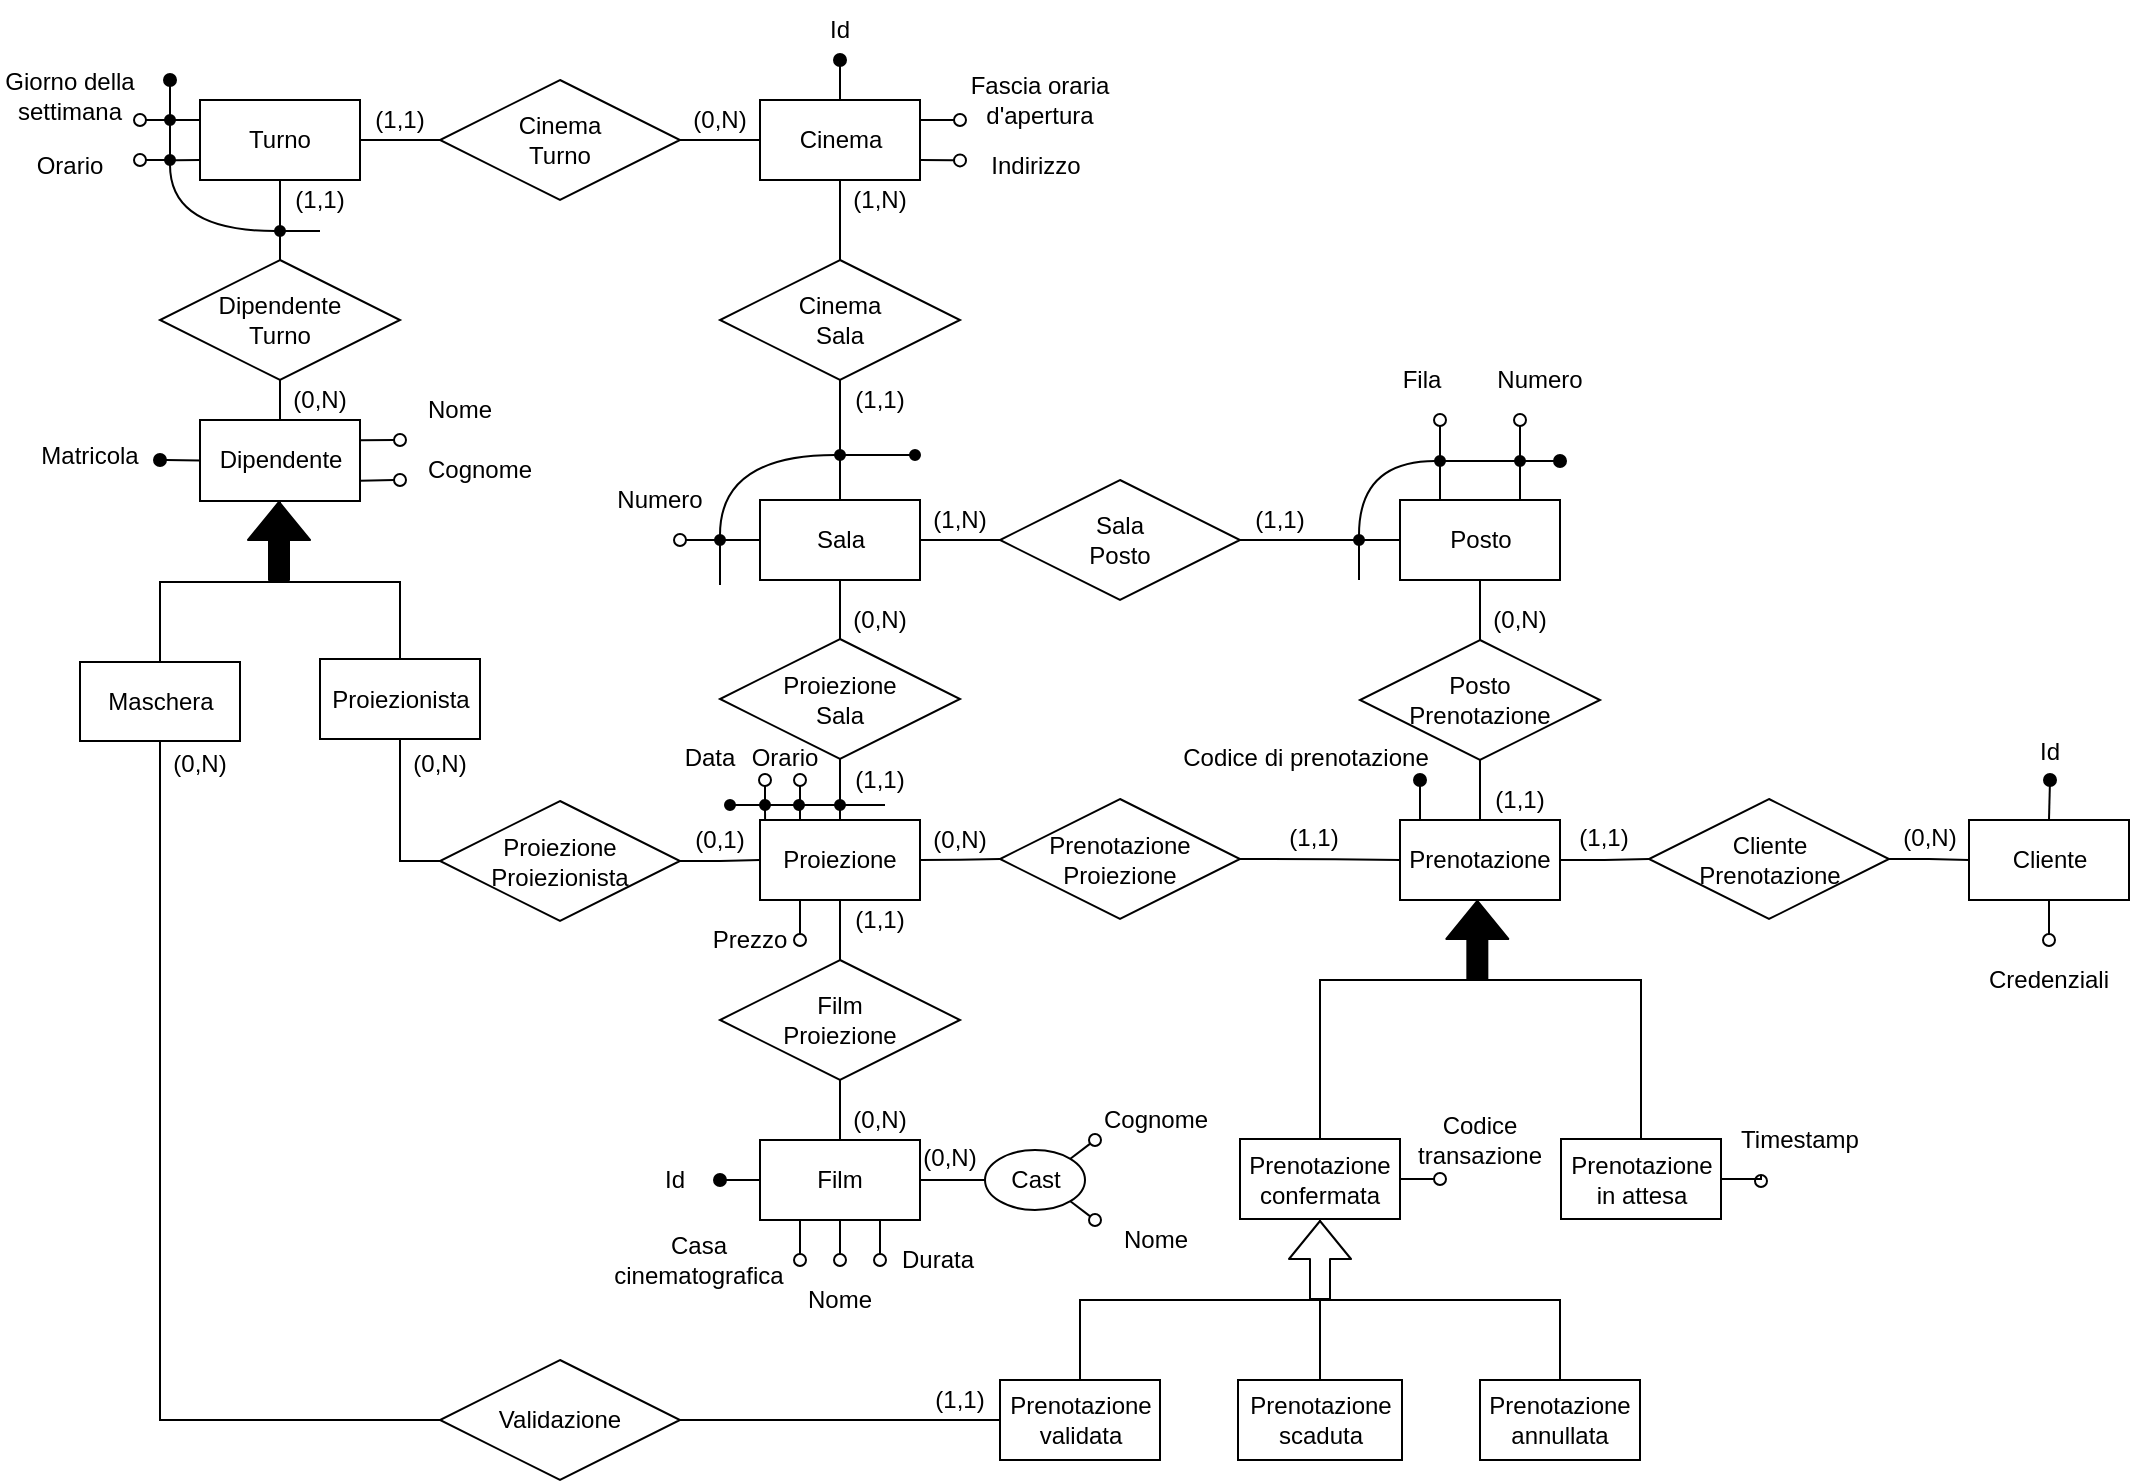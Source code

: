 <mxfile version="16.5.1" type="device"><diagram id="1lqw0WRs7aaWDiczPVCa" name="Page-1"><mxGraphModel dx="918" dy="721" grid="1" gridSize="10" guides="1" tooltips="1" connect="1" arrows="1" fold="1" page="0" pageScale="1" pageWidth="10000" pageHeight="10000" background="none" math="0" shadow="0"><root><mxCell id="0"/><mxCell id="1" parent="0"/><mxCell id="xSopdsPpnrnvoIy82rfR-10" style="orthogonalLoop=1;jettySize=auto;html=1;exitX=0.5;exitY=1;exitDx=0;exitDy=0;entryX=0.5;entryY=0;entryDx=0;entryDy=0;endArrow=none;endFill=0;sketch=0;edgeStyle=orthogonalEdgeStyle;" parent="1" source="xSopdsPpnrnvoIy82rfR-5" target="xSopdsPpnrnvoIy82rfR-7" edge="1"><mxGeometry relative="1" as="geometry"/></mxCell><mxCell id="kXADhl5-Y2eT4AWiYwV3-1" style="edgeStyle=orthogonalEdgeStyle;orthogonalLoop=1;jettySize=auto;html=1;endArrow=oval;endFill=0;sketch=0;rounded=0;exitX=1;exitY=0.25;exitDx=0;exitDy=0;" parent="1" source="xSopdsPpnrnvoIy82rfR-5" edge="1"><mxGeometry relative="1" as="geometry"><mxPoint x="860" y="290" as="targetPoint"/><Array as="points"/></mxGeometry></mxCell><mxCell id="XUvCuoYZsKAZqXuq2xpE-69" style="edgeStyle=none;rounded=0;orthogonalLoop=1;jettySize=auto;html=1;endArrow=oval;endFill=1;strokeColor=#000000;fillColor=#FFFFFF;" parent="1" source="xSopdsPpnrnvoIy82rfR-5" edge="1"><mxGeometry relative="1" as="geometry"><mxPoint x="800" y="260" as="targetPoint"/></mxGeometry></mxCell><mxCell id="XUvCuoYZsKAZqXuq2xpE-71" style="edgeStyle=none;rounded=0;orthogonalLoop=1;jettySize=auto;html=1;exitX=1;exitY=0.75;exitDx=0;exitDy=0;endArrow=oval;endFill=0;strokeColor=#000000;fillColor=#FFFFFF;" parent="1" source="xSopdsPpnrnvoIy82rfR-5" edge="1"><mxGeometry relative="1" as="geometry"><mxPoint x="860" y="310.2" as="targetPoint"/></mxGeometry></mxCell><mxCell id="xSopdsPpnrnvoIy82rfR-5" value="Cinema" style="html=1;sketch=0;" parent="1" vertex="1"><mxGeometry x="760" y="280" width="80" height="40" as="geometry"/></mxCell><mxCell id="xSopdsPpnrnvoIy82rfR-13" style="edgeStyle=orthogonalEdgeStyle;orthogonalLoop=1;jettySize=auto;html=1;exitX=1;exitY=0.5;exitDx=0;exitDy=0;endArrow=none;endFill=0;sketch=0;" parent="1" source="xSopdsPpnrnvoIy82rfR-6" target="xSopdsPpnrnvoIy82rfR-8" edge="1"><mxGeometry relative="1" as="geometry"/></mxCell><mxCell id="xSopdsPpnrnvoIy82rfR-17" style="edgeStyle=orthogonalEdgeStyle;orthogonalLoop=1;jettySize=auto;html=1;exitX=0;exitY=0.5;exitDx=0;exitDy=0;endArrow=oval;endFill=0;sketch=0;rounded=0;" parent="1" source="xSopdsPpnrnvoIy82rfR-6" edge="1"><mxGeometry relative="1" as="geometry"><mxPoint x="720" y="500" as="targetPoint"/></mxGeometry></mxCell><mxCell id="xSopdsPpnrnvoIy82rfR-53" style="edgeStyle=orthogonalEdgeStyle;orthogonalLoop=1;jettySize=auto;html=1;exitX=0.5;exitY=1;exitDx=0;exitDy=0;entryX=0.5;entryY=0;entryDx=0;entryDy=0;endArrow=none;endFill=0;sketch=0;rounded=0;" parent="1" source="xSopdsPpnrnvoIy82rfR-6" target="xSopdsPpnrnvoIy82rfR-52" edge="1"><mxGeometry relative="1" as="geometry"/></mxCell><mxCell id="xSopdsPpnrnvoIy82rfR-6" value="Sala" style="html=1;sketch=0;" parent="1" vertex="1"><mxGeometry x="760" y="480" width="80" height="40" as="geometry"/></mxCell><mxCell id="xSopdsPpnrnvoIy82rfR-7" value="Cinema&lt;br&gt;Sala" style="rhombus;whiteSpace=wrap;html=1;sketch=0;" parent="1" vertex="1"><mxGeometry x="740" y="360" width="120" height="60" as="geometry"/></mxCell><mxCell id="xSopdsPpnrnvoIy82rfR-14" style="edgeStyle=orthogonalEdgeStyle;orthogonalLoop=1;jettySize=auto;html=1;exitX=1;exitY=0.5;exitDx=0;exitDy=0;endArrow=none;endFill=0;sketch=0;rounded=0;" parent="1" source="j7TaqIWnc3uR9Nywzq0r-38" target="xSopdsPpnrnvoIy82rfR-9" edge="1"><mxGeometry relative="1" as="geometry"><Array as="points"><mxPoint x="1060" y="500"/><mxPoint x="1060" y="500"/></Array></mxGeometry></mxCell><mxCell id="j7TaqIWnc3uR9Nywzq0r-98" style="edgeStyle=orthogonalEdgeStyle;orthogonalLoop=1;jettySize=auto;html=1;entryX=0;entryY=0.5;entryDx=0;entryDy=0;startArrow=none;startFill=0;endArrow=none;endFill=0;endSize=6;fillColor=#000000;sketch=0;rounded=0;" parent="1" source="xSopdsPpnrnvoIy82rfR-8" target="j7TaqIWnc3uR9Nywzq0r-38" edge="1"><mxGeometry relative="1" as="geometry"/></mxCell><mxCell id="xSopdsPpnrnvoIy82rfR-8" value="Sala&lt;br&gt;Posto" style="rhombus;whiteSpace=wrap;html=1;sketch=0;" parent="1" vertex="1"><mxGeometry x="880" y="470" width="120" height="60" as="geometry"/></mxCell><mxCell id="XUvCuoYZsKAZqXuq2xpE-81" style="edgeStyle=none;rounded=0;orthogonalLoop=1;jettySize=auto;html=1;exitX=0.75;exitY=0;exitDx=0;exitDy=0;entryX=0.5;entryY=1;entryDx=0;entryDy=0;endArrow=none;endFill=0;strokeColor=#000000;fillColor=#FFFFFF;" parent="1" source="xSopdsPpnrnvoIy82rfR-9" target="XUvCuoYZsKAZqXuq2xpE-80" edge="1"><mxGeometry relative="1" as="geometry"/></mxCell><mxCell id="xSopdsPpnrnvoIy82rfR-9" value="Posto" style="html=1;sketch=0;" parent="1" vertex="1"><mxGeometry x="1080" y="480" width="80" height="40" as="geometry"/></mxCell><mxCell id="xSopdsPpnrnvoIy82rfR-16" value="Fascia oraria d'apertura" style="text;html=1;strokeColor=none;fillColor=none;align=center;verticalAlign=middle;whiteSpace=wrap;sketch=0;" parent="1" vertex="1"><mxGeometry x="860" y="270" width="80" height="20" as="geometry"/></mxCell><mxCell id="xSopdsPpnrnvoIy82rfR-18" value="Numero" style="text;html=1;strokeColor=none;fillColor=none;align=center;verticalAlign=middle;whiteSpace=wrap;sketch=0;" parent="1" vertex="1"><mxGeometry x="690" y="470" width="40" height="20" as="geometry"/></mxCell><mxCell id="xSopdsPpnrnvoIy82rfR-62" style="edgeStyle=orthogonalEdgeStyle;orthogonalLoop=1;jettySize=auto;html=1;exitX=0.5;exitY=1;exitDx=0;exitDy=0;endArrow=oval;endFill=0;sketch=0;rounded=0;" parent="1" source="xSopdsPpnrnvoIy82rfR-19" edge="1"><mxGeometry relative="1" as="geometry"><mxPoint x="800" y="860" as="targetPoint"/></mxGeometry></mxCell><mxCell id="xSopdsPpnrnvoIy82rfR-69" style="edgeStyle=orthogonalEdgeStyle;orthogonalLoop=1;jettySize=auto;html=1;exitX=0.25;exitY=1;exitDx=0;exitDy=0;endArrow=oval;endFill=0;sketch=0;rounded=0;" parent="1" source="xSopdsPpnrnvoIy82rfR-19" edge="1"><mxGeometry relative="1" as="geometry"><mxPoint x="780" y="860" as="targetPoint"/></mxGeometry></mxCell><mxCell id="j7TaqIWnc3uR9Nywzq0r-116" style="edgeStyle=orthogonalEdgeStyle;orthogonalLoop=1;jettySize=auto;html=1;exitX=0.75;exitY=1;exitDx=0;exitDy=0;startArrow=none;startFill=0;endArrow=oval;endFill=0;endSize=6;fillColor=#000000;sketch=0;rounded=0;" parent="1" source="xSopdsPpnrnvoIy82rfR-19" edge="1"><mxGeometry relative="1" as="geometry"><mxPoint x="820" y="860" as="targetPoint"/><Array as="points"/></mxGeometry></mxCell><mxCell id="XUvCuoYZsKAZqXuq2xpE-64" style="edgeStyle=none;rounded=0;orthogonalLoop=1;jettySize=auto;html=1;endArrow=oval;endFill=1;strokeColor=#000000;fillColor=#FFFFFF;" parent="1" source="xSopdsPpnrnvoIy82rfR-19" edge="1"><mxGeometry relative="1" as="geometry"><mxPoint x="740" y="820" as="targetPoint"/></mxGeometry></mxCell><mxCell id="xSopdsPpnrnvoIy82rfR-19" value="Film" style="whiteSpace=wrap;html=1;sketch=0;" parent="1" vertex="1"><mxGeometry x="760" y="800" width="80" height="40" as="geometry"/></mxCell><mxCell id="xSopdsPpnrnvoIy82rfR-25" value="Prezzo" style="text;html=1;strokeColor=none;fillColor=none;align=center;verticalAlign=middle;whiteSpace=wrap;sketch=0;" parent="1" vertex="1"><mxGeometry x="735" y="690" width="40" height="20" as="geometry"/></mxCell><mxCell id="xSopdsPpnrnvoIy82rfR-27" value="Data" style="text;html=1;strokeColor=none;fillColor=none;align=center;verticalAlign=middle;whiteSpace=wrap;sketch=0;" parent="1" vertex="1"><mxGeometry x="720" y="598.5" width="30" height="20" as="geometry"/></mxCell><mxCell id="xSopdsPpnrnvoIy82rfR-29" value="(1,N)" style="text;html=1;strokeColor=none;fillColor=none;align=center;verticalAlign=middle;whiteSpace=wrap;sketch=0;" parent="1" vertex="1"><mxGeometry x="800" y="320" width="40" height="20" as="geometry"/></mxCell><mxCell id="xSopdsPpnrnvoIy82rfR-30" value="(1,N)" style="text;html=1;strokeColor=none;fillColor=none;align=center;verticalAlign=middle;whiteSpace=wrap;sketch=0;" parent="1" vertex="1"><mxGeometry x="840" y="480" width="40" height="20" as="geometry"/></mxCell><mxCell id="xSopdsPpnrnvoIy82rfR-31" value="(1,1)" style="text;html=1;strokeColor=none;fillColor=none;align=center;verticalAlign=middle;whiteSpace=wrap;sketch=0;" parent="1" vertex="1"><mxGeometry x="1000" y="480" width="40" height="20" as="geometry"/></mxCell><mxCell id="xSopdsPpnrnvoIy82rfR-32" value="(0,N)" style="text;html=1;strokeColor=none;fillColor=none;align=center;verticalAlign=middle;whiteSpace=wrap;sketch=0;" parent="1" vertex="1"><mxGeometry x="800" y="780" width="40" height="20" as="geometry"/></mxCell><mxCell id="xSopdsPpnrnvoIy82rfR-33" value="(0,N)" style="text;html=1;strokeColor=none;fillColor=none;align=center;verticalAlign=middle;whiteSpace=wrap;sketch=0;" parent="1" vertex="1"><mxGeometry x="800" y="530" width="40" height="20" as="geometry"/></mxCell><mxCell id="narDt6vrmiZYORDsAgDX-24" style="edgeStyle=orthogonalEdgeStyle;orthogonalLoop=1;jettySize=auto;html=1;startSize=6;endArrow=oval;endFill=1;endSize=6;fillColor=#000000;sketch=0;rounded=0;" parent="1" source="xSopdsPpnrnvoIy82rfR-34" edge="1"><mxGeometry relative="1" as="geometry"><mxPoint x="1090" y="620" as="targetPoint"/><Array as="points"><mxPoint x="1090" y="630"/><mxPoint x="1090" y="630"/></Array></mxGeometry></mxCell><mxCell id="O3717cqS2uT274WOSJo--23" style="edgeStyle=orthogonalEdgeStyle;curved=1;rounded=0;orthogonalLoop=1;jettySize=auto;html=1;entryX=0.5;entryY=1;entryDx=0;entryDy=0;endArrow=none;endFill=0;" parent="1" source="xSopdsPpnrnvoIy82rfR-34" target="O3717cqS2uT274WOSJo--22" edge="1"><mxGeometry relative="1" as="geometry"/></mxCell><mxCell id="vEqM63-Vayi4ytA29xNb-20" style="edgeStyle=orthogonalEdgeStyle;rounded=0;orthogonalLoop=1;jettySize=auto;html=1;endArrow=oval;endFill=0;exitX=1;exitY=0.5;exitDx=0;exitDy=0;" parent="1" source="O3717cqS2uT274WOSJo--25" edge="1"><mxGeometry relative="1" as="geometry"><mxPoint x="1100" y="820" as="targetPoint"/></mxGeometry></mxCell><mxCell id="UN6YQWYy0GDo5C--gWc4-5" style="edgeStyle=orthogonalEdgeStyle;rounded=0;orthogonalLoop=1;jettySize=auto;html=1;entryX=0;entryY=0.5;entryDx=0;entryDy=0;endArrow=none;endFill=0;" parent="1" source="xSopdsPpnrnvoIy82rfR-34" target="UN6YQWYy0GDo5C--gWc4-2" edge="1"><mxGeometry relative="1" as="geometry"/></mxCell><mxCell id="xSopdsPpnrnvoIy82rfR-34" value="Prenotazione" style="whiteSpace=wrap;html=1;sketch=0;" parent="1" vertex="1"><mxGeometry x="1080" y="640" width="80" height="40" as="geometry"/></mxCell><mxCell id="xSopdsPpnrnvoIy82rfR-56" style="edgeStyle=orthogonalEdgeStyle;orthogonalLoop=1;jettySize=auto;html=1;exitX=0.5;exitY=1;exitDx=0;exitDy=0;entryX=0.5;entryY=0;entryDx=0;entryDy=0;endArrow=none;endFill=0;sketch=0;rounded=0;startArrow=none;" parent="1" source="xSopdsPpnrnvoIy82rfR-36" target="xSopdsPpnrnvoIy82rfR-55" edge="1"><mxGeometry relative="1" as="geometry"><mxPoint x="800" y="690" as="sourcePoint"/></mxGeometry></mxCell><mxCell id="j7TaqIWnc3uR9Nywzq0r-130" style="edgeStyle=none;orthogonalLoop=1;jettySize=auto;html=1;startArrow=none;startFill=0;endArrow=oval;endFill=0;endSize=6;fillColor=#000000;sketch=0;rounded=0;exitX=0.25;exitY=1;exitDx=0;exitDy=0;" parent="1" source="xSopdsPpnrnvoIy82rfR-36" edge="1"><mxGeometry relative="1" as="geometry"><mxPoint x="780" y="700" as="targetPoint"/><mxPoint x="742.5" y="710" as="sourcePoint"/></mxGeometry></mxCell><mxCell id="j7TaqIWnc3uR9Nywzq0r-131" style="edgeStyle=none;orthogonalLoop=1;jettySize=auto;html=1;exitX=0.25;exitY=0;exitDx=0;exitDy=0;startArrow=none;startFill=0;endArrow=oval;endFill=0;endSize=6;fillColor=#000000;sketch=0;rounded=0;" parent="1" source="xSopdsPpnrnvoIy82rfR-36" edge="1"><mxGeometry relative="1" as="geometry"><mxPoint x="780" y="620" as="targetPoint"/><mxPoint x="840" y="672" as="sourcePoint"/></mxGeometry></mxCell><mxCell id="O3717cqS2uT274WOSJo--20" style="edgeStyle=orthogonalEdgeStyle;curved=1;rounded=0;orthogonalLoop=1;jettySize=auto;html=1;entryX=0;entryY=0.5;entryDx=0;entryDy=0;endArrow=none;endFill=0;" parent="1" source="xSopdsPpnrnvoIy82rfR-36" target="O3717cqS2uT274WOSJo--19" edge="1"><mxGeometry relative="1" as="geometry"/></mxCell><mxCell id="xSopdsPpnrnvoIy82rfR-36" value="Proiezione" style="whiteSpace=wrap;html=1;sketch=0;" parent="1" vertex="1"><mxGeometry x="760" y="640" width="80" height="40" as="geometry"/></mxCell><mxCell id="xSopdsPpnrnvoIy82rfR-46" value="Fila" style="text;html=1;strokeColor=none;fillColor=none;align=center;verticalAlign=middle;whiteSpace=wrap;sketch=0;" parent="1" vertex="1"><mxGeometry x="1070.5" y="410" width="40" height="20" as="geometry"/></mxCell><mxCell id="xSopdsPpnrnvoIy82rfR-47" value="Numero" style="text;html=1;strokeColor=none;fillColor=none;align=center;verticalAlign=middle;whiteSpace=wrap;sketch=0;" parent="1" vertex="1"><mxGeometry x="1130" y="410" width="40" height="20" as="geometry"/></mxCell><mxCell id="xSopdsPpnrnvoIy82rfR-54" style="edgeStyle=orthogonalEdgeStyle;orthogonalLoop=1;jettySize=auto;html=1;exitX=0.5;exitY=1;exitDx=0;exitDy=0;entryX=0.5;entryY=0;entryDx=0;entryDy=0;endArrow=none;endFill=0;sketch=0;rounded=0;startArrow=none;" parent="1" source="O3717cqS2uT274WOSJo--3" target="xSopdsPpnrnvoIy82rfR-36" edge="1"><mxGeometry relative="1" as="geometry"/></mxCell><mxCell id="xSopdsPpnrnvoIy82rfR-52" value="Proiezione&lt;br&gt;Sala" style="rhombus;whiteSpace=wrap;html=1;sketch=0;" parent="1" vertex="1"><mxGeometry x="740" y="549.5" width="120" height="60" as="geometry"/></mxCell><mxCell id="xSopdsPpnrnvoIy82rfR-57" style="edgeStyle=orthogonalEdgeStyle;orthogonalLoop=1;jettySize=auto;html=1;exitX=0.5;exitY=1;exitDx=0;exitDy=0;entryX=0.5;entryY=0;entryDx=0;entryDy=0;endArrow=none;endFill=0;sketch=0;rounded=0;" parent="1" source="xSopdsPpnrnvoIy82rfR-55" target="xSopdsPpnrnvoIy82rfR-19" edge="1"><mxGeometry relative="1" as="geometry"/></mxCell><mxCell id="xSopdsPpnrnvoIy82rfR-55" value="Film&lt;br&gt;Proiezione" style="rhombus;whiteSpace=wrap;html=1;sketch=0;" parent="1" vertex="1"><mxGeometry x="740" y="710" width="120" height="60" as="geometry"/></mxCell><mxCell id="xSopdsPpnrnvoIy82rfR-65" value="Durata" style="text;html=1;strokeColor=none;fillColor=none;align=center;verticalAlign=middle;whiteSpace=wrap;sketch=0;" parent="1" vertex="1"><mxGeometry x="828.75" y="850" width="40" height="20" as="geometry"/></mxCell><mxCell id="xSopdsPpnrnvoIy82rfR-67" value="Nome" style="text;html=1;strokeColor=none;fillColor=none;align=center;verticalAlign=middle;whiteSpace=wrap;sketch=0;" parent="1" vertex="1"><mxGeometry x="780" y="870" width="40" height="20" as="geometry"/></mxCell><mxCell id="xSopdsPpnrnvoIy82rfR-68" value="Nome" style="text;html=1;strokeColor=none;fillColor=none;align=center;verticalAlign=middle;whiteSpace=wrap;sketch=0;" parent="1" vertex="1"><mxGeometry x="937.5" y="840" width="40" height="20" as="geometry"/></mxCell><mxCell id="xSopdsPpnrnvoIy82rfR-71" value="Casa cinematografica&lt;br&gt;" style="text;html=1;strokeColor=none;fillColor=none;align=center;verticalAlign=middle;whiteSpace=wrap;sketch=0;" parent="1" vertex="1"><mxGeometry x="682.5" y="850" width="92.5" height="20" as="geometry"/></mxCell><mxCell id="XUvCuoYZsKAZqXuq2xpE-18" style="edgeStyle=orthogonalEdgeStyle;rounded=0;orthogonalLoop=1;jettySize=auto;html=1;entryX=0.5;entryY=1;entryDx=0;entryDy=0;endArrow=none;endFill=0;strokeColor=#000000;fillColor=#FFFFFF;" parent="1" source="xSopdsPpnrnvoIy82rfR-74" target="xSopdsPpnrnvoIy82rfR-96" edge="1"><mxGeometry relative="1" as="geometry"><Array as="points"><mxPoint x="580" y="521"/><mxPoint x="520" y="521"/></Array></mxGeometry></mxCell><mxCell id="vEqM63-Vayi4ytA29xNb-11" style="edgeStyle=orthogonalEdgeStyle;rounded=0;orthogonalLoop=1;jettySize=auto;html=1;entryX=0;entryY=0.5;entryDx=0;entryDy=0;endArrow=none;endFill=0;" parent="1" source="xSopdsPpnrnvoIy82rfR-74" target="xSopdsPpnrnvoIy82rfR-75" edge="1"><mxGeometry relative="1" as="geometry"><Array as="points"><mxPoint x="580" y="661"/></Array></mxGeometry></mxCell><mxCell id="xSopdsPpnrnvoIy82rfR-74" value="Proiezionista" style="html=1;sketch=0;" parent="1" vertex="1"><mxGeometry x="540" y="559.5" width="80" height="40" as="geometry"/></mxCell><mxCell id="xSopdsPpnrnvoIy82rfR-77" style="edgeStyle=orthogonalEdgeStyle;orthogonalLoop=1;jettySize=auto;html=1;entryX=0;entryY=0.5;entryDx=0;entryDy=0;endArrow=none;endFill=0;sketch=0;rounded=0;" parent="1" source="xSopdsPpnrnvoIy82rfR-75" target="xSopdsPpnrnvoIy82rfR-36" edge="1"><mxGeometry relative="1" as="geometry"/></mxCell><mxCell id="xSopdsPpnrnvoIy82rfR-75" value="Proiezione&lt;br&gt;Proiezionista" style="rhombus;whiteSpace=wrap;html=1;sketch=0;" parent="1" vertex="1"><mxGeometry x="600" y="630.5" width="120" height="60" as="geometry"/></mxCell><mxCell id="xSopdsPpnrnvoIy82rfR-80" style="edgeStyle=orthogonalEdgeStyle;orthogonalLoop=1;jettySize=auto;html=1;entryX=0;entryY=0.5;entryDx=0;entryDy=0;endArrow=none;endFill=0;sketch=0;rounded=0;exitX=0.5;exitY=1;exitDx=0;exitDy=0;" parent="1" source="xSopdsPpnrnvoIy82rfR-78" target="xSopdsPpnrnvoIy82rfR-79" edge="1"><mxGeometry relative="1" as="geometry"><Array as="points"><mxPoint x="460" y="940"/></Array></mxGeometry></mxCell><mxCell id="narDt6vrmiZYORDsAgDX-6" style="edgeStyle=orthogonalEdgeStyle;orthogonalLoop=1;jettySize=auto;html=1;entryX=0.5;entryY=1;entryDx=0;entryDy=0;endArrow=none;endFill=0;sketch=0;rounded=0;" parent="1" source="xSopdsPpnrnvoIy82rfR-78" target="xSopdsPpnrnvoIy82rfR-96" edge="1"><mxGeometry relative="1" as="geometry"><Array as="points"><mxPoint x="460" y="521"/><mxPoint x="520" y="521"/></Array></mxGeometry></mxCell><mxCell id="xSopdsPpnrnvoIy82rfR-78" value="Maschera" style="html=1;sketch=0;" parent="1" vertex="1"><mxGeometry x="420" y="561" width="80" height="39.5" as="geometry"/></mxCell><mxCell id="narDt6vrmiZYORDsAgDX-23" style="edgeStyle=orthogonalEdgeStyle;orthogonalLoop=1;jettySize=auto;html=1;entryX=0;entryY=0.5;entryDx=0;entryDy=0;startSize=6;endArrow=none;endFill=0;endSize=6;fillColor=#000000;sketch=0;rounded=0;" parent="1" source="xSopdsPpnrnvoIy82rfR-79" target="j7TaqIWnc3uR9Nywzq0r-56" edge="1"><mxGeometry relative="1" as="geometry"/></mxCell><mxCell id="xSopdsPpnrnvoIy82rfR-79" value="Validazione" style="rhombus;whiteSpace=wrap;html=1;sketch=0;" parent="1" vertex="1"><mxGeometry x="600" y="910" width="120" height="60" as="geometry"/></mxCell><mxCell id="XUvCuoYZsKAZqXuq2xpE-32" style="edgeStyle=none;rounded=0;orthogonalLoop=1;jettySize=auto;html=1;exitX=1;exitY=0.25;exitDx=0;exitDy=0;endArrow=oval;endFill=0;strokeColor=#000000;fillColor=#FFFFFF;" parent="1" source="xSopdsPpnrnvoIy82rfR-96" edge="1"><mxGeometry relative="1" as="geometry"><mxPoint x="580" y="450" as="targetPoint"/></mxGeometry></mxCell><mxCell id="XUvCuoYZsKAZqXuq2xpE-33" style="edgeStyle=none;rounded=0;orthogonalLoop=1;jettySize=auto;html=1;exitX=1;exitY=0.75;exitDx=0;exitDy=0;endArrow=oval;endFill=0;strokeColor=#000000;fillColor=#FFFFFF;" parent="1" source="xSopdsPpnrnvoIy82rfR-96" edge="1"><mxGeometry relative="1" as="geometry"><mxPoint x="580" y="470" as="targetPoint"/></mxGeometry></mxCell><mxCell id="XUvCuoYZsKAZqXuq2xpE-36" style="edgeStyle=none;rounded=0;orthogonalLoop=1;jettySize=auto;html=1;exitX=0;exitY=0.5;exitDx=0;exitDy=0;endArrow=oval;endFill=1;strokeColor=#000000;fillColor=#FFFFFF;" parent="1" source="xSopdsPpnrnvoIy82rfR-96" edge="1"><mxGeometry relative="1" as="geometry"><mxPoint x="460" y="460" as="targetPoint"/></mxGeometry></mxCell><mxCell id="xSopdsPpnrnvoIy82rfR-96" value="Dipendente" style="html=1;sketch=0;" parent="1" vertex="1"><mxGeometry x="480" y="440" width="80" height="40.5" as="geometry"/></mxCell><mxCell id="xSopdsPpnrnvoIy82rfR-97" value="" style="shape=flexArrow;endArrow=classic;html=1;entryX=0.5;entryY=1;entryDx=0;entryDy=0;endSize=6;startSize=6;fillColor=#000000;sketch=0;" parent="1" edge="1"><mxGeometry width="50" height="50" relative="1" as="geometry"><mxPoint x="519.5" y="520.5" as="sourcePoint"/><mxPoint x="519.5" y="480.5" as="targetPoint"/></mxGeometry></mxCell><mxCell id="xSopdsPpnrnvoIy82rfR-103" style="edgeStyle=orthogonalEdgeStyle;orthogonalLoop=1;jettySize=auto;html=1;exitX=0.5;exitY=1;exitDx=0;exitDy=0;entryX=0.5;entryY=0;entryDx=0;entryDy=0;endArrow=none;endFill=0;sketch=0;rounded=0;" parent="1" source="xSopdsPpnrnvoIy82rfR-100" target="xSopdsPpnrnvoIy82rfR-96" edge="1"><mxGeometry relative="1" as="geometry"/></mxCell><mxCell id="vEqM63-Vayi4ytA29xNb-33" style="edgeStyle=none;rounded=0;orthogonalLoop=1;jettySize=auto;html=1;exitX=0.5;exitY=0;exitDx=0;exitDy=0;entryX=0.5;entryY=1;entryDx=0;entryDy=0;endArrow=none;endFill=0;" parent="1" source="xSopdsPpnrnvoIy82rfR-100" target="vEqM63-Vayi4ytA29xNb-12" edge="1"><mxGeometry relative="1" as="geometry"/></mxCell><mxCell id="xSopdsPpnrnvoIy82rfR-100" value="Dipendente&lt;br&gt;Turno" style="rhombus;whiteSpace=wrap;html=1;sketch=0;" parent="1" vertex="1"><mxGeometry x="460" y="360" width="120" height="60" as="geometry"/></mxCell><mxCell id="j7TaqIWnc3uR9Nywzq0r-20" style="edgeStyle=orthogonalEdgeStyle;orthogonalLoop=1;jettySize=auto;html=1;entryX=1;entryY=0.5;entryDx=0;entryDy=0;startArrow=none;startFill=0;endArrow=none;endFill=0;endSize=6;sketch=0;rounded=0;" parent="1" source="j7TaqIWnc3uR9Nywzq0r-13" target="j7TaqIWnc3uR9Nywzq0r-14" edge="1"><mxGeometry relative="1" as="geometry"/></mxCell><mxCell id="j7TaqIWnc3uR9Nywzq0r-13" value="" style="ellipse;whiteSpace=wrap;html=1;aspect=fixed;fillColor=#000000;sketch=0;" parent="1" vertex="1"><mxGeometry x="835" y="455" width="5" height="5" as="geometry"/></mxCell><mxCell id="j7TaqIWnc3uR9Nywzq0r-97" style="edgeStyle=orthogonalEdgeStyle;orthogonalLoop=1;jettySize=auto;html=1;startArrow=none;startFill=0;endArrow=none;endFill=0;endSize=6;fillColor=#000000;sketch=0;rounded=0;" parent="1" source="j7TaqIWnc3uR9Nywzq0r-15" edge="1"><mxGeometry relative="1" as="geometry"><mxPoint x="740" y="520" as="targetPoint"/></mxGeometry></mxCell><mxCell id="j7TaqIWnc3uR9Nywzq0r-15" value="" style="ellipse;whiteSpace=wrap;html=1;aspect=fixed;fillColor=#000000;sketch=0;" parent="1" vertex="1"><mxGeometry x="737.5" y="497.5" width="5" height="5" as="geometry"/></mxCell><mxCell id="j7TaqIWnc3uR9Nywzq0r-16" style="edgeStyle=orthogonalEdgeStyle;orthogonalLoop=1;jettySize=auto;html=1;exitX=0.5;exitY=1;exitDx=0;exitDy=0;endArrow=none;endFill=0;sketch=0;rounded=0;entryX=0.5;entryY=0;entryDx=0;entryDy=0;" parent="1" source="xSopdsPpnrnvoIy82rfR-7" target="j7TaqIWnc3uR9Nywzq0r-14" edge="1"><mxGeometry relative="1" as="geometry"><mxPoint x="730" y="510" as="sourcePoint"/><mxPoint x="730" y="450" as="targetPoint"/><Array as="points"><mxPoint x="800" y="440"/><mxPoint x="800" y="440"/></Array></mxGeometry></mxCell><mxCell id="j7TaqIWnc3uR9Nywzq0r-21" style="edgeStyle=orthogonalEdgeStyle;orthogonalLoop=1;jettySize=auto;html=1;entryX=0.5;entryY=0;entryDx=0;entryDy=0;startArrow=none;startFill=0;endArrow=none;endFill=0;endSize=6;sketch=0;curved=1;" parent="1" source="j7TaqIWnc3uR9Nywzq0r-14" target="j7TaqIWnc3uR9Nywzq0r-15" edge="1"><mxGeometry relative="1" as="geometry"/></mxCell><mxCell id="j7TaqIWnc3uR9Nywzq0r-46" style="edgeStyle=none;orthogonalLoop=1;jettySize=auto;html=1;entryX=0.5;entryY=0;entryDx=0;entryDy=0;startArrow=none;startFill=0;endArrow=none;endFill=0;endSize=6;sketch=0;rounded=0;" parent="1" source="j7TaqIWnc3uR9Nywzq0r-14" target="xSopdsPpnrnvoIy82rfR-6" edge="1"><mxGeometry relative="1" as="geometry"/></mxCell><mxCell id="j7TaqIWnc3uR9Nywzq0r-14" value="" style="ellipse;whiteSpace=wrap;html=1;aspect=fixed;fillColor=#000000;sketch=0;" parent="1" vertex="1"><mxGeometry x="797.5" y="455" width="5" height="5" as="geometry"/></mxCell><mxCell id="j7TaqIWnc3uR9Nywzq0r-42" style="edgeStyle=orthogonalEdgeStyle;orthogonalLoop=1;jettySize=auto;html=1;entryX=0.5;entryY=0;entryDx=0;entryDy=0;startArrow=none;startFill=0;endArrow=none;endFill=0;endSize=6;sketch=0;curved=1;exitX=0;exitY=0.5;exitDx=0;exitDy=0;" parent="1" source="XUvCuoYZsKAZqXuq2xpE-77" target="j7TaqIWnc3uR9Nywzq0r-38" edge="1"><mxGeometry relative="1" as="geometry"><mxPoint x="1090" y="460" as="sourcePoint"/></mxGeometry></mxCell><mxCell id="j7TaqIWnc3uR9Nywzq0r-146" style="orthogonalLoop=1;jettySize=auto;html=1;startArrow=none;startFill=0;endArrow=none;endFill=0;endSize=6;fillColor=#ffffff;sketch=0;rounded=0;" parent="1" source="j7TaqIWnc3uR9Nywzq0r-38" edge="1"><mxGeometry relative="1" as="geometry"><mxPoint x="1059.5" y="520" as="targetPoint"/></mxGeometry></mxCell><mxCell id="j7TaqIWnc3uR9Nywzq0r-38" value="" style="ellipse;whiteSpace=wrap;html=1;aspect=fixed;fillColor=#000000;sketch=0;" parent="1" vertex="1"><mxGeometry x="1057" y="497.5" width="5" height="5" as="geometry"/></mxCell><mxCell id="j7TaqIWnc3uR9Nywzq0r-56" value="Prenotazione&lt;br&gt;validata" style="html=1;sketch=0;" parent="1" vertex="1"><mxGeometry x="880" y="920" width="80" height="40" as="geometry"/></mxCell><mxCell id="O3717cqS2uT274WOSJo--31" style="edgeStyle=orthogonalEdgeStyle;rounded=0;orthogonalLoop=1;jettySize=auto;html=1;endArrow=none;endFill=0;" parent="1" source="j7TaqIWnc3uR9Nywzq0r-57" edge="1"><mxGeometry relative="1" as="geometry"><mxPoint x="1040" y="880" as="targetPoint"/><Array as="points"><mxPoint x="1040" y="910"/><mxPoint x="1040" y="910"/></Array></mxGeometry></mxCell><mxCell id="j7TaqIWnc3uR9Nywzq0r-57" value="Prenotazione&lt;br&gt;scaduta" style="html=1;sketch=0;" parent="1" vertex="1"><mxGeometry x="999" y="920" width="82" height="40" as="geometry"/></mxCell><mxCell id="j7TaqIWnc3uR9Nywzq0r-62" value="(1,1)" style="text;html=1;strokeColor=none;fillColor=none;align=center;verticalAlign=middle;whiteSpace=wrap;sketch=0;" parent="1" vertex="1"><mxGeometry x="800" y="680" width="40" height="20" as="geometry"/></mxCell><mxCell id="j7TaqIWnc3uR9Nywzq0r-106" value="(1,1)" style="text;html=1;strokeColor=none;fillColor=none;align=center;verticalAlign=middle;whiteSpace=wrap;sketch=0;" parent="1" vertex="1"><mxGeometry x="800" y="610" width="40" height="20" as="geometry"/></mxCell><mxCell id="j7TaqIWnc3uR9Nywzq0r-119" value="(0,1)" style="text;html=1;strokeColor=none;fillColor=none;align=center;verticalAlign=middle;whiteSpace=wrap;sketch=0;" parent="1" vertex="1"><mxGeometry x="720" y="640" width="40" height="20" as="geometry"/></mxCell><mxCell id="narDt6vrmiZYORDsAgDX-4" style="edgeStyle=orthogonalEdgeStyle;orthogonalLoop=1;jettySize=auto;html=1;entryX=0;entryY=0.5;entryDx=0;entryDy=0;endArrow=none;endFill=0;sketch=0;rounded=0;" parent="1" source="narDt6vrmiZYORDsAgDX-1" target="xSopdsPpnrnvoIy82rfR-5" edge="1"><mxGeometry relative="1" as="geometry"/></mxCell><mxCell id="XUvCuoYZsKAZqXuq2xpE-55" style="edgeStyle=orthogonalEdgeStyle;curved=1;rounded=0;orthogonalLoop=1;jettySize=auto;html=1;entryX=1;entryY=0.5;entryDx=0;entryDy=0;endArrow=none;endFill=0;strokeColor=#000000;fillColor=#FFFFFF;" parent="1" source="narDt6vrmiZYORDsAgDX-1" target="vEqM63-Vayi4ytA29xNb-2" edge="1"><mxGeometry relative="1" as="geometry"/></mxCell><mxCell id="narDt6vrmiZYORDsAgDX-1" value="Cinema&lt;br&gt;Turno" style="rhombus;whiteSpace=wrap;html=1;sketch=0;" parent="1" vertex="1"><mxGeometry x="600" y="270" width="120" height="60" as="geometry"/></mxCell><mxCell id="narDt6vrmiZYORDsAgDX-7" value="(0,N)" style="text;html=1;strokeColor=none;fillColor=none;align=center;verticalAlign=middle;whiteSpace=wrap;sketch=0;" parent="1" vertex="1"><mxGeometry x="720" y="280" width="40" height="20" as="geometry"/></mxCell><mxCell id="narDt6vrmiZYORDsAgDX-10" value="Codice di prenotazione" style="text;html=1;strokeColor=none;fillColor=none;align=center;verticalAlign=middle;whiteSpace=wrap;sketch=0;" parent="1" vertex="1"><mxGeometry x="968" y="598.5" width="130" height="20" as="geometry"/></mxCell><mxCell id="narDt6vrmiZYORDsAgDX-13" value="(0,N)" style="text;html=1;strokeColor=none;fillColor=none;align=center;verticalAlign=middle;whiteSpace=wrap;sketch=0;" parent="1" vertex="1"><mxGeometry x="460" y="602" width="40" height="20" as="geometry"/></mxCell><mxCell id="narDt6vrmiZYORDsAgDX-14" value="(0,N)" style="text;html=1;strokeColor=none;fillColor=none;align=center;verticalAlign=middle;whiteSpace=wrap;sketch=0;" parent="1" vertex="1"><mxGeometry x="580" y="602" width="40" height="20" as="geometry"/></mxCell><mxCell id="narDt6vrmiZYORDsAgDX-15" value="(1,1)" style="text;html=1;strokeColor=none;fillColor=none;align=center;verticalAlign=middle;whiteSpace=wrap;sketch=0;" parent="1" vertex="1"><mxGeometry x="840" y="920" width="40" height="20" as="geometry"/></mxCell><mxCell id="narDt6vrmiZYORDsAgDX-16" value="(1,1)" style="text;html=1;strokeColor=none;fillColor=none;align=center;verticalAlign=middle;whiteSpace=wrap;sketch=0;" parent="1" vertex="1"><mxGeometry x="560" y="280" width="40" height="20" as="geometry"/></mxCell><mxCell id="narDt6vrmiZYORDsAgDX-21" value="(0,N)" style="text;html=1;strokeColor=none;fillColor=none;align=center;verticalAlign=middle;whiteSpace=wrap;sketch=0;" parent="1" vertex="1"><mxGeometry x="520" y="420" width="40" height="20" as="geometry"/></mxCell><mxCell id="hVyepEjLpQcrVqFjemts-1" value="(0,N)" style="text;html=1;strokeColor=none;fillColor=none;align=center;verticalAlign=middle;whiteSpace=wrap;rounded=0;" parent="1" vertex="1"><mxGeometry x="840" y="639.5" width="40" height="20" as="geometry"/></mxCell><mxCell id="hVyepEjLpQcrVqFjemts-5" value="(0,N)" style="text;html=1;strokeColor=none;fillColor=none;align=center;verticalAlign=middle;whiteSpace=wrap;rounded=0;" parent="1" vertex="1"><mxGeometry x="1119.5" y="530" width="40" height="20" as="geometry"/></mxCell><mxCell id="hVyepEjLpQcrVqFjemts-7" value="Giorno della settimana" style="text;html=1;strokeColor=none;fillColor=none;align=center;verticalAlign=middle;whiteSpace=wrap;rounded=0;" parent="1" vertex="1"><mxGeometry x="380" y="267.5" width="70" height="20" as="geometry"/></mxCell><mxCell id="XUvCuoYZsKAZqXuq2xpE-2" style="edgeStyle=orthogonalEdgeStyle;rounded=0;orthogonalLoop=1;jettySize=auto;html=1;entryX=0;entryY=0.5;entryDx=0;entryDy=0;endArrow=none;endFill=0;startArrow=none;" parent="1" source="XUvCuoYZsKAZqXuq2xpE-8" target="O3717cqS2uT274WOSJo--3" edge="1"><mxGeometry relative="1" as="geometry"/></mxCell><mxCell id="O3717cqS2uT274WOSJo--1" value="" style="ellipse;whiteSpace=wrap;html=1;aspect=fixed;fillColor=#000000;sketch=0;" parent="1" vertex="1"><mxGeometry x="742.5" y="630" width="5" height="5" as="geometry"/></mxCell><mxCell id="XUvCuoYZsKAZqXuq2xpE-3" style="edgeStyle=orthogonalEdgeStyle;rounded=0;orthogonalLoop=1;jettySize=auto;html=1;endArrow=none;endFill=0;" parent="1" source="O3717cqS2uT274WOSJo--3" edge="1"><mxGeometry relative="1" as="geometry"><mxPoint x="820" y="632.5" as="targetPoint"/></mxGeometry></mxCell><mxCell id="O3717cqS2uT274WOSJo--3" value="" style="ellipse;whiteSpace=wrap;html=1;aspect=fixed;fillColor=#000000;sketch=0;" parent="1" vertex="1"><mxGeometry x="797.5" y="630" width="5" height="5" as="geometry"/></mxCell><mxCell id="O3717cqS2uT274WOSJo--5" value="" style="edgeStyle=orthogonalEdgeStyle;orthogonalLoop=1;jettySize=auto;html=1;exitX=0.5;exitY=1;exitDx=0;exitDy=0;entryX=0.5;entryY=0;entryDx=0;entryDy=0;endArrow=none;endFill=0;sketch=0;rounded=0;" parent="1" source="xSopdsPpnrnvoIy82rfR-52" target="O3717cqS2uT274WOSJo--3" edge="1"><mxGeometry relative="1" as="geometry"><mxPoint x="800" y="600" as="sourcePoint"/><mxPoint x="800" y="640" as="targetPoint"/></mxGeometry></mxCell><mxCell id="O3717cqS2uT274WOSJo--21" style="edgeStyle=orthogonalEdgeStyle;curved=1;rounded=0;orthogonalLoop=1;jettySize=auto;html=1;entryX=0;entryY=0.5;entryDx=0;entryDy=0;endArrow=none;endFill=0;" parent="1" source="O3717cqS2uT274WOSJo--19" target="xSopdsPpnrnvoIy82rfR-34" edge="1"><mxGeometry relative="1" as="geometry"/></mxCell><mxCell id="O3717cqS2uT274WOSJo--19" value="Prenotazione&lt;br&gt;Proiezione" style="rhombus;whiteSpace=wrap;html=1;sketch=0;" parent="1" vertex="1"><mxGeometry x="880" y="629.5" width="120" height="60" as="geometry"/></mxCell><mxCell id="O3717cqS2uT274WOSJo--24" style="edgeStyle=orthogonalEdgeStyle;curved=1;rounded=0;orthogonalLoop=1;jettySize=auto;html=1;exitX=0.5;exitY=0;exitDx=0;exitDy=0;entryX=0.5;entryY=1;entryDx=0;entryDy=0;endArrow=none;endFill=0;" parent="1" source="O3717cqS2uT274WOSJo--22" target="xSopdsPpnrnvoIy82rfR-9" edge="1"><mxGeometry relative="1" as="geometry"/></mxCell><mxCell id="O3717cqS2uT274WOSJo--22" value="Posto&lt;br&gt;Prenotazione" style="rhombus;whiteSpace=wrap;html=1;sketch=0;" parent="1" vertex="1"><mxGeometry x="1060" y="550" width="120" height="60" as="geometry"/></mxCell><mxCell id="O3717cqS2uT274WOSJo--32" style="edgeStyle=orthogonalEdgeStyle;rounded=0;orthogonalLoop=1;jettySize=auto;html=1;endArrow=none;endFill=0;" parent="1" source="O3717cqS2uT274WOSJo--25" edge="1"><mxGeometry relative="1" as="geometry"><mxPoint x="1120" y="720" as="targetPoint"/><Array as="points"><mxPoint x="1040" y="720"/></Array></mxGeometry></mxCell><mxCell id="O3717cqS2uT274WOSJo--25" value="Prenotazione&lt;br&gt;confermata" style="whiteSpace=wrap;html=1;sketch=0;" parent="1" vertex="1"><mxGeometry x="1000" y="799.5" width="80" height="40" as="geometry"/></mxCell><mxCell id="O3717cqS2uT274WOSJo--33" style="edgeStyle=orthogonalEdgeStyle;rounded=0;orthogonalLoop=1;jettySize=auto;html=1;endArrow=none;endFill=0;" parent="1" source="O3717cqS2uT274WOSJo--26" edge="1"><mxGeometry relative="1" as="geometry"><mxPoint x="1120" y="720" as="targetPoint"/><Array as="points"><mxPoint x="1201" y="720"/></Array></mxGeometry></mxCell><mxCell id="6eJWOcOX1izXA0XhxN7d-3" style="edgeStyle=orthogonalEdgeStyle;rounded=0;orthogonalLoop=1;jettySize=auto;html=1;endArrow=oval;endFill=0;" edge="1" parent="1" source="O3717cqS2uT274WOSJo--26"><mxGeometry relative="1" as="geometry"><mxPoint x="1261" y="820" as="targetPoint"/></mxGeometry></mxCell><mxCell id="O3717cqS2uT274WOSJo--26" value="Prenotazione&lt;br&gt;in attesa" style="whiteSpace=wrap;html=1;sketch=0;" parent="1" vertex="1"><mxGeometry x="1160.5" y="799.5" width="80" height="40" as="geometry"/></mxCell><mxCell id="O3717cqS2uT274WOSJo--28" value="" style="shape=flexArrow;endArrow=classic;html=1;fillColor=#000000;sketch=0;" parent="1" edge="1"><mxGeometry width="50" height="50" relative="1" as="geometry"><mxPoint x="1118.67" y="720" as="sourcePoint"/><mxPoint x="1118.67" y="680" as="targetPoint"/></mxGeometry></mxCell><mxCell id="O3717cqS2uT274WOSJo--29" value="" style="endArrow=none;html=1;rounded=0;edgeStyle=orthogonalEdgeStyle;exitX=0.5;exitY=0;exitDx=0;exitDy=0;" parent="1" source="j7TaqIWnc3uR9Nywzq0r-56" edge="1"><mxGeometry width="50" height="50" relative="1" as="geometry"><mxPoint x="900" y="770" as="sourcePoint"/><mxPoint x="1040" y="880" as="targetPoint"/><Array as="points"><mxPoint x="920" y="880"/></Array></mxGeometry></mxCell><mxCell id="O3717cqS2uT274WOSJo--37" style="edgeStyle=orthogonalEdgeStyle;rounded=0;orthogonalLoop=1;jettySize=auto;html=1;exitX=0;exitY=0.5;exitDx=0;exitDy=0;entryX=1;entryY=0.5;entryDx=0;entryDy=0;endArrow=none;endFill=0;" parent="1" source="O3717cqS2uT274WOSJo--34" target="xSopdsPpnrnvoIy82rfR-19" edge="1"><mxGeometry relative="1" as="geometry"/></mxCell><mxCell id="O3717cqS2uT274WOSJo--41" style="edgeStyle=none;rounded=0;orthogonalLoop=1;jettySize=auto;html=1;exitX=1;exitY=0;exitDx=0;exitDy=0;startArrow=none;startFill=0;endArrow=oval;endFill=0;" parent="1" source="O3717cqS2uT274WOSJo--34" edge="1"><mxGeometry relative="1" as="geometry"><mxPoint x="927.5" y="800" as="targetPoint"/></mxGeometry></mxCell><mxCell id="O3717cqS2uT274WOSJo--42" style="edgeStyle=none;rounded=0;orthogonalLoop=1;jettySize=auto;html=1;exitX=1;exitY=1;exitDx=0;exitDy=0;startArrow=none;startFill=0;endArrow=oval;endFill=0;" parent="1" source="O3717cqS2uT274WOSJo--34" edge="1"><mxGeometry relative="1" as="geometry"><mxPoint x="927.5" y="840" as="targetPoint"/></mxGeometry></mxCell><mxCell id="O3717cqS2uT274WOSJo--34" value="Cast" style="ellipse;whiteSpace=wrap;html=1;" parent="1" vertex="1"><mxGeometry x="872.5" y="805" width="50" height="30" as="geometry"/></mxCell><mxCell id="O3717cqS2uT274WOSJo--36" value="Cognome" style="text;html=1;strokeColor=none;fillColor=none;align=center;verticalAlign=middle;whiteSpace=wrap;sketch=0;" parent="1" vertex="1"><mxGeometry x="937.5" y="780" width="40" height="20" as="geometry"/></mxCell><mxCell id="XUvCuoYZsKAZqXuq2xpE-7" value="Orario" style="text;html=1;strokeColor=none;fillColor=none;align=center;verticalAlign=middle;whiteSpace=wrap;sketch=0;" parent="1" vertex="1"><mxGeometry x="760" y="598.5" width="25" height="20" as="geometry"/></mxCell><mxCell id="XUvCuoYZsKAZqXuq2xpE-8" value="" style="ellipse;whiteSpace=wrap;html=1;aspect=fixed;fillColor=#000000;sketch=0;" parent="1" vertex="1"><mxGeometry x="777" y="630" width="5" height="5" as="geometry"/></mxCell><mxCell id="XUvCuoYZsKAZqXuq2xpE-9" value="" style="edgeStyle=orthogonalEdgeStyle;rounded=0;orthogonalLoop=1;jettySize=auto;html=1;entryX=0;entryY=0.5;entryDx=0;entryDy=0;endArrow=none;endFill=0;" parent="1" source="O3717cqS2uT274WOSJo--1" target="XUvCuoYZsKAZqXuq2xpE-8" edge="1"><mxGeometry relative="1" as="geometry"><mxPoint x="757.5" y="632.5" as="sourcePoint"/><mxPoint x="797.5" y="632.5" as="targetPoint"/></mxGeometry></mxCell><mxCell id="XUvCuoYZsKAZqXuq2xpE-75" style="edgeStyle=none;rounded=0;orthogonalLoop=1;jettySize=auto;html=1;endArrow=oval;endFill=0;strokeColor=#000000;fillColor=#FFFFFF;" parent="1" source="XUvCuoYZsKAZqXuq2xpE-10" edge="1"><mxGeometry relative="1" as="geometry"><mxPoint x="762.5" y="620" as="targetPoint"/></mxGeometry></mxCell><mxCell id="XUvCuoYZsKAZqXuq2xpE-10" value="" style="ellipse;whiteSpace=wrap;html=1;aspect=fixed;fillColor=#000000;sketch=0;" parent="1" vertex="1"><mxGeometry x="760" y="630" width="5" height="5" as="geometry"/></mxCell><mxCell id="XUvCuoYZsKAZqXuq2xpE-11" value="" style="edgeStyle=none;orthogonalLoop=1;jettySize=auto;html=1;startArrow=none;startFill=0;endArrow=none;endFill=0;endSize=6;fillColor=#000000;sketch=0;rounded=0;entryX=0.5;entryY=1;entryDx=0;entryDy=0;exitX=0.032;exitY=0.004;exitDx=0;exitDy=0;exitPerimeter=0;" parent="1" source="xSopdsPpnrnvoIy82rfR-36" target="XUvCuoYZsKAZqXuq2xpE-10" edge="1"><mxGeometry relative="1" as="geometry"><mxPoint x="763" y="621.0" as="targetPoint"/><mxPoint x="763" y="640" as="sourcePoint"/></mxGeometry></mxCell><mxCell id="XUvCuoYZsKAZqXuq2xpE-13" value="(1,1)" style="text;html=1;strokeColor=none;fillColor=none;align=center;verticalAlign=middle;whiteSpace=wrap;rounded=0;" parent="1" vertex="1"><mxGeometry x="1017" y="638.5" width="40" height="20" as="geometry"/></mxCell><mxCell id="XUvCuoYZsKAZqXuq2xpE-15" value="(1,1)" style="text;html=1;strokeColor=none;fillColor=none;align=center;verticalAlign=middle;whiteSpace=wrap;sketch=0;" parent="1" vertex="1"><mxGeometry x="800" y="420" width="40" height="20" as="geometry"/></mxCell><mxCell id="XUvCuoYZsKAZqXuq2xpE-23" value="(0,N)" style="text;html=1;strokeColor=none;fillColor=none;align=center;verticalAlign=middle;whiteSpace=wrap;sketch=0;" parent="1" vertex="1"><mxGeometry x="835" y="798.5" width="40" height="20" as="geometry"/></mxCell><mxCell id="XUvCuoYZsKAZqXuq2xpE-34" value="Nome" style="text;html=1;strokeColor=none;fillColor=none;align=center;verticalAlign=middle;whiteSpace=wrap;sketch=0;" parent="1" vertex="1"><mxGeometry x="590" y="425.25" width="40" height="20" as="geometry"/></mxCell><mxCell id="XUvCuoYZsKAZqXuq2xpE-35" value="Cognome" style="text;html=1;strokeColor=none;fillColor=none;align=center;verticalAlign=middle;whiteSpace=wrap;sketch=0;" parent="1" vertex="1"><mxGeometry x="590" y="455.25" width="60" height="20" as="geometry"/></mxCell><mxCell id="XUvCuoYZsKAZqXuq2xpE-37" value="Matricola" style="text;html=1;strokeColor=none;fillColor=none;align=center;verticalAlign=middle;whiteSpace=wrap;rounded=0;" parent="1" vertex="1"><mxGeometry x="400" y="442.5" width="50" height="30" as="geometry"/></mxCell><mxCell id="XUvCuoYZsKAZqXuq2xpE-40" value="Orario" style="text;html=1;strokeColor=none;fillColor=none;align=center;verticalAlign=middle;whiteSpace=wrap;rounded=0;" parent="1" vertex="1"><mxGeometry x="395" y="302.5" width="40" height="20" as="geometry"/></mxCell><mxCell id="XUvCuoYZsKAZqXuq2xpE-65" value="Id" style="text;html=1;strokeColor=none;fillColor=none;align=center;verticalAlign=middle;whiteSpace=wrap;sketch=0;" parent="1" vertex="1"><mxGeometry x="705" y="809.5" width="25" height="20" as="geometry"/></mxCell><mxCell id="XUvCuoYZsKAZqXuq2xpE-70" value="Id" style="text;html=1;strokeColor=none;fillColor=none;align=center;verticalAlign=middle;whiteSpace=wrap;rounded=0;" parent="1" vertex="1"><mxGeometry x="790" y="230" width="20" height="30" as="geometry"/></mxCell><mxCell id="XUvCuoYZsKAZqXuq2xpE-72" value="Indirizzo" style="text;html=1;strokeColor=none;fillColor=none;align=center;verticalAlign=middle;whiteSpace=wrap;sketch=0;" parent="1" vertex="1"><mxGeometry x="868.75" y="302.5" width="57.5" height="20" as="geometry"/></mxCell><mxCell id="XUvCuoYZsKAZqXuq2xpE-74" value="(1,1)" style="text;html=1;strokeColor=none;fillColor=none;align=center;verticalAlign=middle;whiteSpace=wrap;rounded=0;" parent="1" vertex="1"><mxGeometry x="1120" y="619.5" width="40" height="20" as="geometry"/></mxCell><mxCell id="XUvCuoYZsKAZqXuq2xpE-79" style="edgeStyle=none;rounded=0;orthogonalLoop=1;jettySize=auto;html=1;entryX=0.25;entryY=0;entryDx=0;entryDy=0;endArrow=none;endFill=0;strokeColor=#000000;fillColor=#FFFFFF;" parent="1" source="XUvCuoYZsKAZqXuq2xpE-77" target="xSopdsPpnrnvoIy82rfR-9" edge="1"><mxGeometry relative="1" as="geometry"/></mxCell><mxCell id="XUvCuoYZsKAZqXuq2xpE-82" style="edgeStyle=none;rounded=0;orthogonalLoop=1;jettySize=auto;html=1;entryX=0;entryY=0.5;entryDx=0;entryDy=0;endArrow=none;endFill=0;strokeColor=#000000;fillColor=#FFFFFF;" parent="1" source="XUvCuoYZsKAZqXuq2xpE-77" target="XUvCuoYZsKAZqXuq2xpE-80" edge="1"><mxGeometry relative="1" as="geometry"/></mxCell><mxCell id="XUvCuoYZsKAZqXuq2xpE-84" style="edgeStyle=none;rounded=0;orthogonalLoop=1;jettySize=auto;html=1;endArrow=oval;endFill=0;strokeColor=#000000;fillColor=#FFFFFF;" parent="1" source="XUvCuoYZsKAZqXuq2xpE-77" edge="1"><mxGeometry relative="1" as="geometry"><mxPoint x="1100" y="440" as="targetPoint"/></mxGeometry></mxCell><mxCell id="XUvCuoYZsKAZqXuq2xpE-77" value="" style="ellipse;whiteSpace=wrap;html=1;aspect=fixed;fillColor=#000000;sketch=0;" parent="1" vertex="1"><mxGeometry x="1097.5" y="458" width="5" height="5" as="geometry"/></mxCell><mxCell id="XUvCuoYZsKAZqXuq2xpE-83" style="edgeStyle=none;rounded=0;orthogonalLoop=1;jettySize=auto;html=1;endArrow=oval;endFill=1;strokeColor=#000000;fillColor=#FFFFFF;" parent="1" source="XUvCuoYZsKAZqXuq2xpE-80" edge="1"><mxGeometry relative="1" as="geometry"><mxPoint x="1160" y="460.5" as="targetPoint"/></mxGeometry></mxCell><mxCell id="XUvCuoYZsKAZqXuq2xpE-85" style="edgeStyle=none;rounded=0;orthogonalLoop=1;jettySize=auto;html=1;endArrow=oval;endFill=0;strokeColor=#000000;fillColor=#FFFFFF;" parent="1" source="XUvCuoYZsKAZqXuq2xpE-80" edge="1"><mxGeometry relative="1" as="geometry"><mxPoint x="1140" y="440" as="targetPoint"/></mxGeometry></mxCell><mxCell id="XUvCuoYZsKAZqXuq2xpE-80" value="" style="ellipse;whiteSpace=wrap;html=1;aspect=fixed;fillColor=#000000;sketch=0;" parent="1" vertex="1"><mxGeometry x="1137.5" y="458" width="5" height="5" as="geometry"/></mxCell><mxCell id="vEqM63-Vayi4ytA29xNb-3" style="rounded=0;orthogonalLoop=1;jettySize=auto;html=1;endArrow=oval;endFill=0;startArrow=none;" parent="1" source="vEqM63-Vayi4ytA29xNb-15" edge="1"><mxGeometry relative="1" as="geometry"><mxPoint x="450" y="310" as="targetPoint"/></mxGeometry></mxCell><mxCell id="vEqM63-Vayi4ytA29xNb-28" style="rounded=0;orthogonalLoop=1;jettySize=auto;html=1;endArrow=oval;endFill=0;startArrow=none;" parent="1" edge="1"><mxGeometry relative="1" as="geometry"><mxPoint x="450" y="290" as="targetPoint"/><mxPoint x="465" y="290" as="sourcePoint"/></mxGeometry></mxCell><mxCell id="vEqM63-Vayi4ytA29xNb-2" value="Turno" style="rounded=0;whiteSpace=wrap;html=1;" parent="1" vertex="1"><mxGeometry x="480" y="280" width="80" height="40" as="geometry"/></mxCell><mxCell id="vEqM63-Vayi4ytA29xNb-6" style="edgeStyle=orthogonalEdgeStyle;rounded=0;orthogonalLoop=1;jettySize=auto;html=1;exitX=0.5;exitY=0;exitDx=0;exitDy=0;entryX=0.5;entryY=1;entryDx=0;entryDy=0;endArrow=none;endFill=0;startArrow=none;" parent="1" source="vEqM63-Vayi4ytA29xNb-12" target="vEqM63-Vayi4ytA29xNb-2" edge="1"><mxGeometry relative="1" as="geometry"/></mxCell><mxCell id="vEqM63-Vayi4ytA29xNb-8" value="(1,1)" style="text;html=1;strokeColor=none;fillColor=none;align=center;verticalAlign=middle;whiteSpace=wrap;sketch=0;" parent="1" vertex="1"><mxGeometry x="520" y="320" width="40" height="20" as="geometry"/></mxCell><mxCell id="vEqM63-Vayi4ytA29xNb-14" style="rounded=0;orthogonalLoop=1;jettySize=auto;html=1;endArrow=none;endFill=0;" parent="1" source="vEqM63-Vayi4ytA29xNb-12" edge="1"><mxGeometry relative="1" as="geometry"><mxPoint x="540" y="345.5" as="targetPoint"/></mxGeometry></mxCell><mxCell id="vEqM63-Vayi4ytA29xNb-12" value="" style="ellipse;whiteSpace=wrap;html=1;aspect=fixed;fillColor=#000000;sketch=0;" parent="1" vertex="1"><mxGeometry x="517.5" y="343" width="5" height="5" as="geometry"/></mxCell><mxCell id="vEqM63-Vayi4ytA29xNb-17" style="edgeStyle=orthogonalEdgeStyle;rounded=0;orthogonalLoop=1;jettySize=auto;html=1;endArrow=none;endFill=0;entryX=0;entryY=0.5;entryDx=0;entryDy=0;curved=1;" parent="1" source="vEqM63-Vayi4ytA29xNb-15" target="vEqM63-Vayi4ytA29xNb-12" edge="1"><mxGeometry relative="1" as="geometry"><mxPoint x="500" y="340" as="targetPoint"/><Array as="points"><mxPoint x="465" y="345"/></Array></mxGeometry></mxCell><mxCell id="vEqM63-Vayi4ytA29xNb-31" style="edgeStyle=none;rounded=0;orthogonalLoop=1;jettySize=auto;html=1;entryX=0.5;entryY=1;entryDx=0;entryDy=0;endArrow=none;endFill=0;" parent="1" source="vEqM63-Vayi4ytA29xNb-15" target="vEqM63-Vayi4ytA29xNb-29" edge="1"><mxGeometry relative="1" as="geometry"/></mxCell><mxCell id="vEqM63-Vayi4ytA29xNb-15" value="" style="ellipse;whiteSpace=wrap;html=1;aspect=fixed;fillColor=#000000;sketch=0;" parent="1" vertex="1"><mxGeometry x="462.5" y="307.5" width="5" height="5" as="geometry"/></mxCell><mxCell id="vEqM63-Vayi4ytA29xNb-16" value="" style="rounded=0;orthogonalLoop=1;jettySize=auto;html=1;endArrow=none;endFill=0;exitX=0;exitY=0.75;exitDx=0;exitDy=0;" parent="1" source="vEqM63-Vayi4ytA29xNb-2" target="vEqM63-Vayi4ytA29xNb-15" edge="1"><mxGeometry relative="1" as="geometry"><mxPoint x="450" y="300" as="targetPoint"/><mxPoint x="480" y="300" as="sourcePoint"/></mxGeometry></mxCell><mxCell id="vEqM63-Vayi4ytA29xNb-22" value="Codice transazione" style="text;html=1;strokeColor=none;fillColor=none;align=center;verticalAlign=middle;whiteSpace=wrap;sketch=0;" parent="1" vertex="1"><mxGeometry x="1090" y="789.5" width="60" height="20" as="geometry"/></mxCell><mxCell id="vEqM63-Vayi4ytA29xNb-32" style="edgeStyle=none;rounded=0;orthogonalLoop=1;jettySize=auto;html=1;endArrow=oval;endFill=1;" parent="1" source="vEqM63-Vayi4ytA29xNb-29" edge="1"><mxGeometry relative="1" as="geometry"><mxPoint x="465" y="270" as="targetPoint"/></mxGeometry></mxCell><mxCell id="vEqM63-Vayi4ytA29xNb-29" value="" style="ellipse;whiteSpace=wrap;html=1;aspect=fixed;fillColor=#000000;sketch=0;" parent="1" vertex="1"><mxGeometry x="462.5" y="287.5" width="5" height="5" as="geometry"/></mxCell><mxCell id="vEqM63-Vayi4ytA29xNb-30" value="" style="edgeStyle=orthogonalEdgeStyle;curved=1;rounded=0;orthogonalLoop=1;jettySize=auto;html=1;exitX=0;exitY=0.25;exitDx=0;exitDy=0;endArrow=none;endFill=0;" parent="1" source="vEqM63-Vayi4ytA29xNb-2" target="vEqM63-Vayi4ytA29xNb-29" edge="1"><mxGeometry relative="1" as="geometry"><mxPoint x="450" y="290.0" as="targetPoint"/><mxPoint x="480" y="290.0" as="sourcePoint"/></mxGeometry></mxCell><mxCell id="UN6YQWYy0GDo5C--gWc4-7" style="edgeStyle=orthogonalEdgeStyle;rounded=0;orthogonalLoop=1;jettySize=auto;html=1;exitX=0.5;exitY=0;exitDx=0;exitDy=0;endArrow=oval;endFill=1;" parent="1" source="UN6YQWYy0GDo5C--gWc4-1" edge="1"><mxGeometry relative="1" as="geometry"><mxPoint x="1405" y="620" as="targetPoint"/></mxGeometry></mxCell><mxCell id="UN6YQWYy0GDo5C--gWc4-8" style="edgeStyle=orthogonalEdgeStyle;rounded=0;orthogonalLoop=1;jettySize=auto;html=1;exitX=0.5;exitY=1;exitDx=0;exitDy=0;endArrow=oval;endFill=0;" parent="1" source="UN6YQWYy0GDo5C--gWc4-1" edge="1"><mxGeometry relative="1" as="geometry"><mxPoint x="1405" y="700" as="targetPoint"/><Array as="points"><mxPoint x="1405" y="700"/></Array></mxGeometry></mxCell><mxCell id="UN6YQWYy0GDo5C--gWc4-1" value="Cliente" style="whiteSpace=wrap;html=1;sketch=0;" parent="1" vertex="1"><mxGeometry x="1364.5" y="640" width="80" height="40" as="geometry"/></mxCell><mxCell id="UN6YQWYy0GDo5C--gWc4-6" style="edgeStyle=orthogonalEdgeStyle;rounded=0;orthogonalLoop=1;jettySize=auto;html=1;exitX=1;exitY=0.5;exitDx=0;exitDy=0;entryX=0;entryY=0.5;entryDx=0;entryDy=0;endArrow=none;endFill=0;" parent="1" source="UN6YQWYy0GDo5C--gWc4-2" target="UN6YQWYy0GDo5C--gWc4-1" edge="1"><mxGeometry relative="1" as="geometry"/></mxCell><mxCell id="UN6YQWYy0GDo5C--gWc4-2" value="Cliente&lt;br&gt;Prenotazione" style="rhombus;whiteSpace=wrap;html=1;sketch=0;" parent="1" vertex="1"><mxGeometry x="1204.5" y="629.5" width="120" height="60" as="geometry"/></mxCell><mxCell id="UN6YQWYy0GDo5C--gWc4-3" value="(1,1)" style="text;html=1;strokeColor=none;fillColor=none;align=center;verticalAlign=middle;whiteSpace=wrap;rounded=0;" parent="1" vertex="1"><mxGeometry x="1162" y="638.5" width="40" height="20" as="geometry"/></mxCell><mxCell id="UN6YQWYy0GDo5C--gWc4-4" value="(0,N)" style="text;html=1;strokeColor=none;fillColor=none;align=center;verticalAlign=middle;whiteSpace=wrap;rounded=0;" parent="1" vertex="1"><mxGeometry x="1324.5" y="638.5" width="40" height="20" as="geometry"/></mxCell><mxCell id="UN6YQWYy0GDo5C--gWc4-9" value="Id" style="text;html=1;strokeColor=none;fillColor=none;align=center;verticalAlign=middle;whiteSpace=wrap;sketch=0;" parent="1" vertex="1"><mxGeometry x="1391.75" y="595.5" width="25.5" height="20" as="geometry"/></mxCell><mxCell id="UN6YQWYy0GDo5C--gWc4-10" value="Credenziali" style="text;html=1;strokeColor=none;fillColor=none;align=center;verticalAlign=middle;whiteSpace=wrap;sketch=0;" parent="1" vertex="1"><mxGeometry x="1369" y="709.5" width="71" height="20" as="geometry"/></mxCell><mxCell id="6Qcl05Knt8EWMBsS9dZW-2" style="edgeStyle=orthogonalEdgeStyle;rounded=0;orthogonalLoop=1;jettySize=auto;html=1;entryX=0.5;entryY=1;entryDx=0;entryDy=0;endArrow=none;endFill=0;" parent="1" source="6Qcl05Knt8EWMBsS9dZW-1" target="O3717cqS2uT274WOSJo--25" edge="1"><mxGeometry relative="1" as="geometry"><Array as="points"><mxPoint x="1160" y="880"/><mxPoint x="1040" y="880"/></Array></mxGeometry></mxCell><mxCell id="6Qcl05Knt8EWMBsS9dZW-1" value="Prenotazione&lt;br&gt;annullata" style="whiteSpace=wrap;html=1;sketch=0;" parent="1" vertex="1"><mxGeometry x="1120" y="920" width="80" height="40" as="geometry"/></mxCell><mxCell id="xSopdsPpnrnvoIy82rfR-58" value="" style="shape=flexArrow;endArrow=classic;html=1;fillColor=#FFFFFF;sketch=0;" parent="1" edge="1"><mxGeometry width="50" height="50" relative="1" as="geometry"><mxPoint x="1040" y="880" as="sourcePoint"/><mxPoint x="1040" y="840" as="targetPoint"/></mxGeometry></mxCell><mxCell id="6eJWOcOX1izXA0XhxN7d-4" value="Timestamp" style="text;html=1;strokeColor=none;fillColor=none;align=center;verticalAlign=middle;whiteSpace=wrap;sketch=0;" vertex="1" parent="1"><mxGeometry x="1250" y="789.5" width="60" height="20" as="geometry"/></mxCell></root></mxGraphModel></diagram></mxfile>